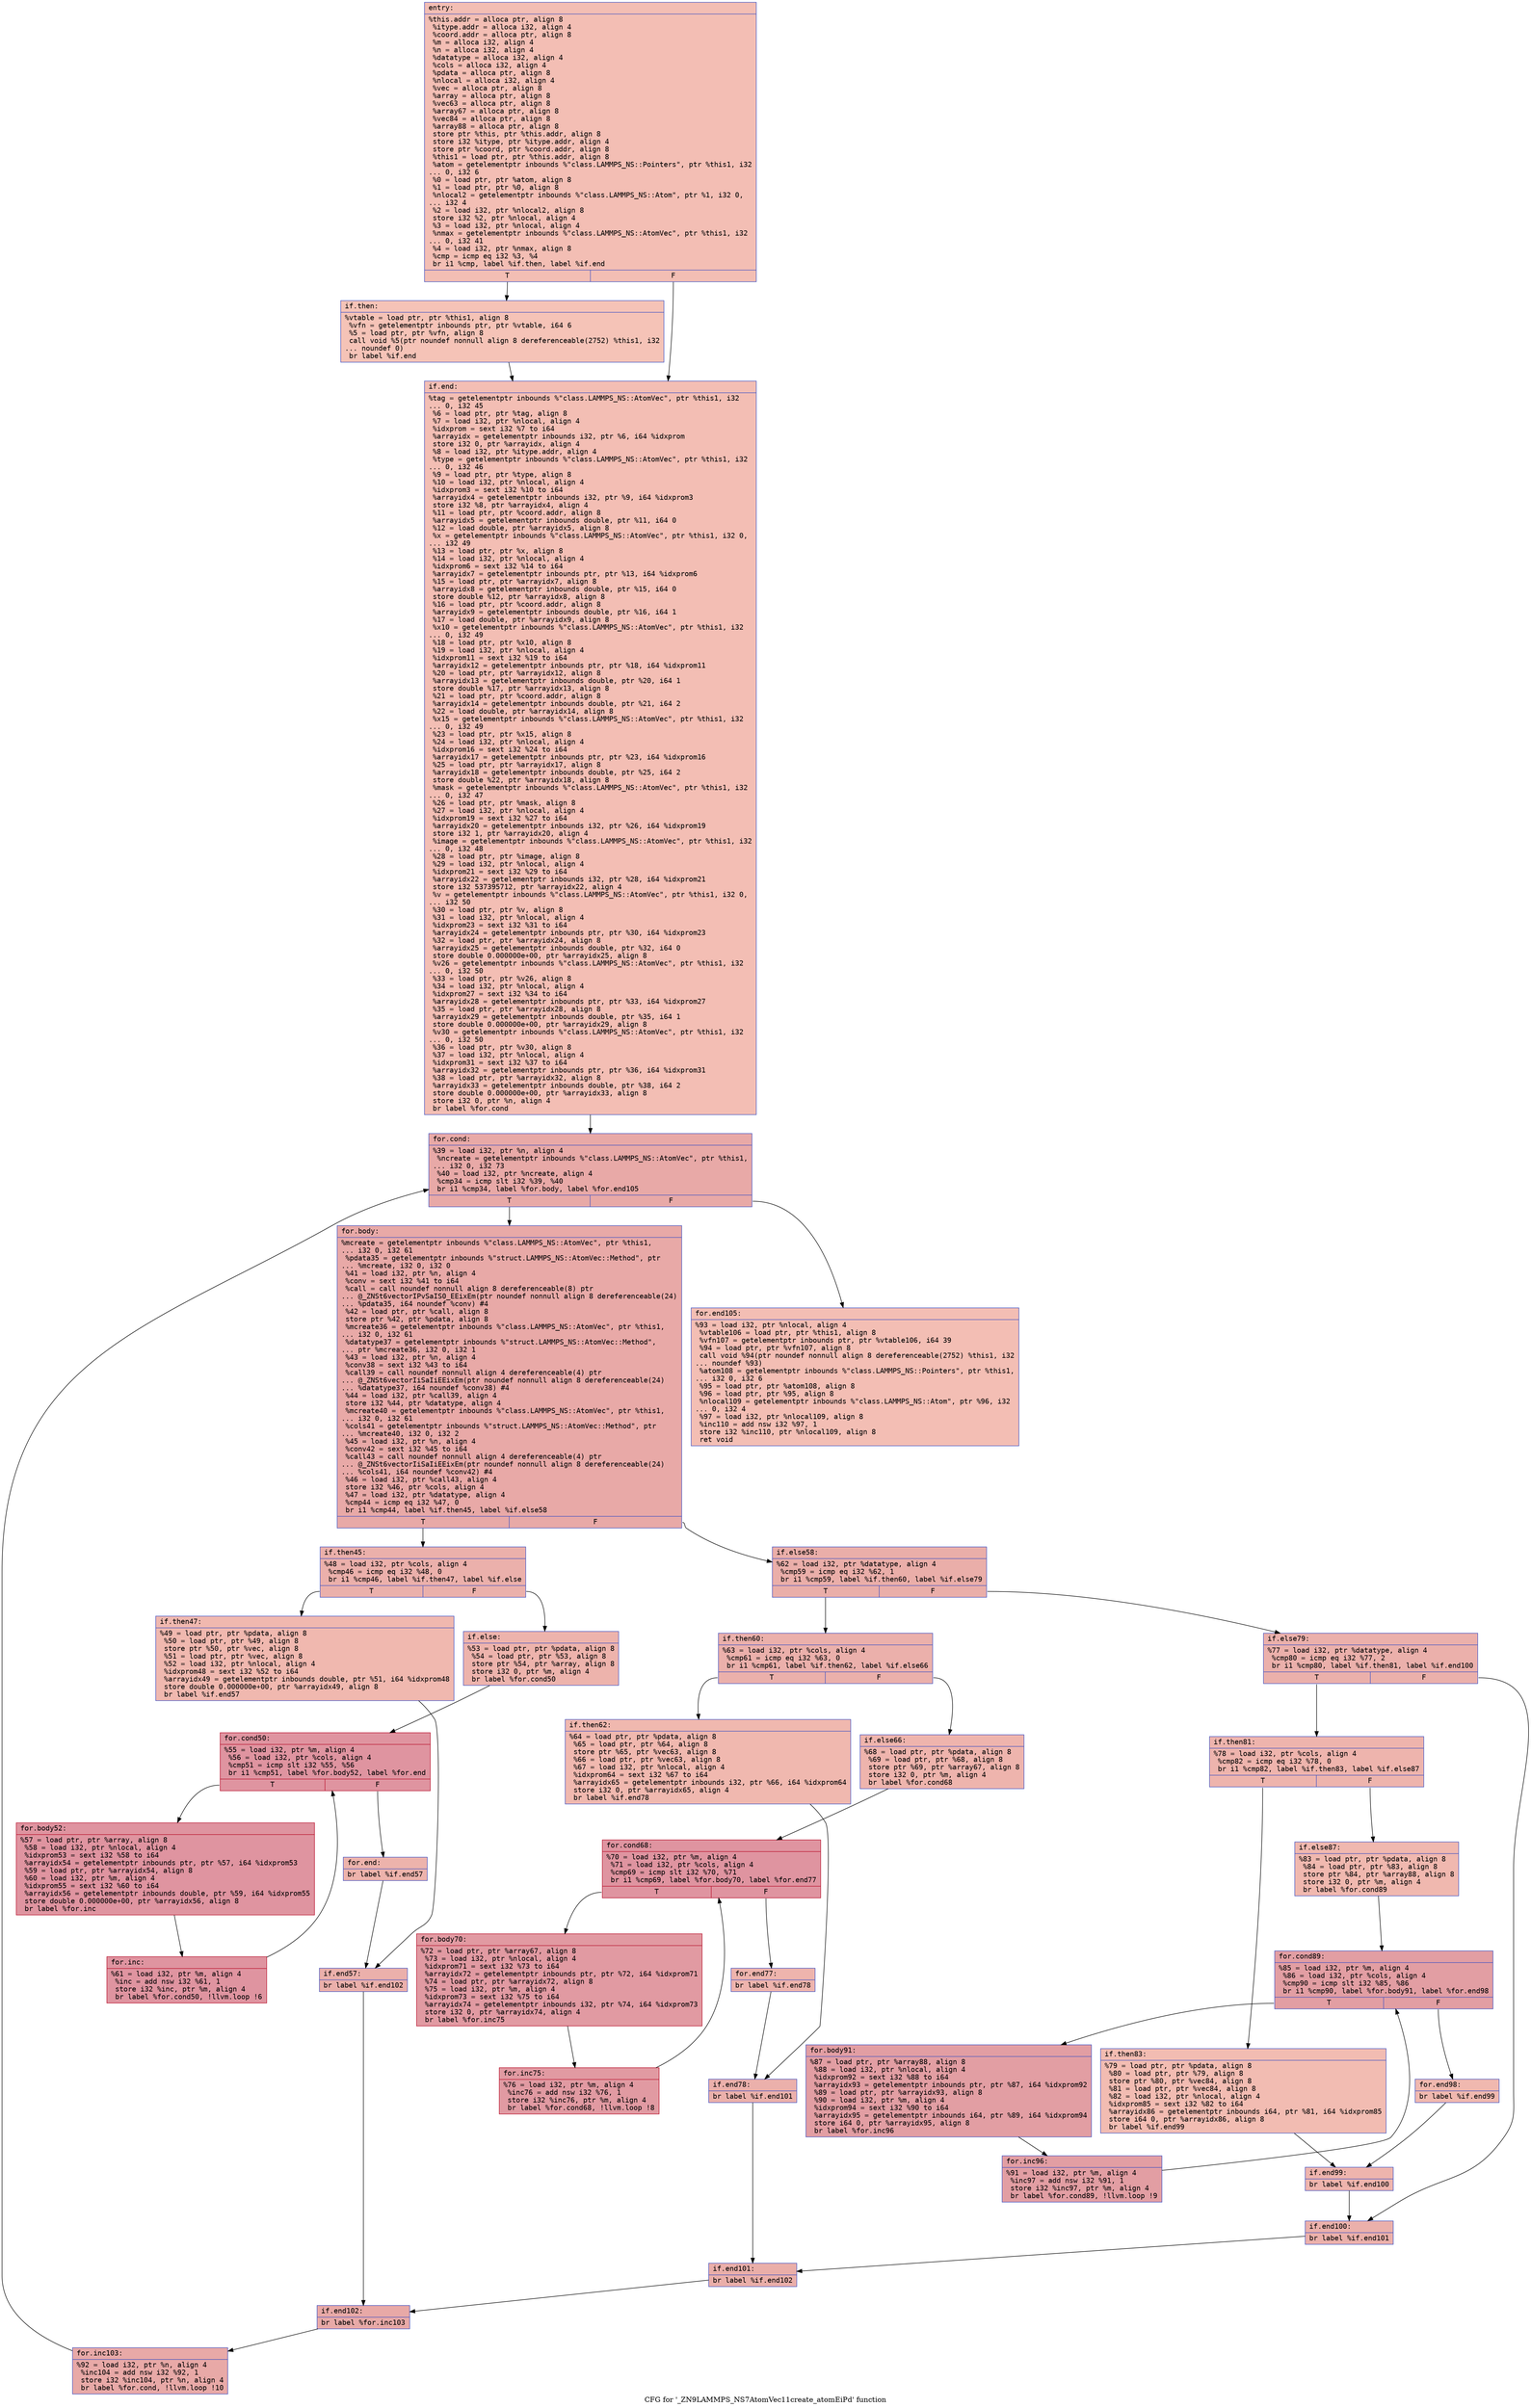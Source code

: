 digraph "CFG for '_ZN9LAMMPS_NS7AtomVec11create_atomEiPd' function" {
	label="CFG for '_ZN9LAMMPS_NS7AtomVec11create_atomEiPd' function";

	Node0x56285aae48f0 [shape=record,color="#3d50c3ff", style=filled, fillcolor="#e36c5570" fontname="Courier",label="{entry:\l|  %this.addr = alloca ptr, align 8\l  %itype.addr = alloca i32, align 4\l  %coord.addr = alloca ptr, align 8\l  %m = alloca i32, align 4\l  %n = alloca i32, align 4\l  %datatype = alloca i32, align 4\l  %cols = alloca i32, align 4\l  %pdata = alloca ptr, align 8\l  %nlocal = alloca i32, align 4\l  %vec = alloca ptr, align 8\l  %array = alloca ptr, align 8\l  %vec63 = alloca ptr, align 8\l  %array67 = alloca ptr, align 8\l  %vec84 = alloca ptr, align 8\l  %array88 = alloca ptr, align 8\l  store ptr %this, ptr %this.addr, align 8\l  store i32 %itype, ptr %itype.addr, align 4\l  store ptr %coord, ptr %coord.addr, align 8\l  %this1 = load ptr, ptr %this.addr, align 8\l  %atom = getelementptr inbounds %\"class.LAMMPS_NS::Pointers\", ptr %this1, i32\l... 0, i32 6\l  %0 = load ptr, ptr %atom, align 8\l  %1 = load ptr, ptr %0, align 8\l  %nlocal2 = getelementptr inbounds %\"class.LAMMPS_NS::Atom\", ptr %1, i32 0,\l... i32 4\l  %2 = load i32, ptr %nlocal2, align 8\l  store i32 %2, ptr %nlocal, align 4\l  %3 = load i32, ptr %nlocal, align 4\l  %nmax = getelementptr inbounds %\"class.LAMMPS_NS::AtomVec\", ptr %this1, i32\l... 0, i32 41\l  %4 = load i32, ptr %nmax, align 8\l  %cmp = icmp eq i32 %3, %4\l  br i1 %cmp, label %if.then, label %if.end\l|{<s0>T|<s1>F}}"];
	Node0x56285aae48f0:s0 -> Node0x56285aae5c90[tooltip="entry -> if.then\nProbability 50.00%" ];
	Node0x56285aae48f0:s1 -> Node0x56285aae4e40[tooltip="entry -> if.end\nProbability 50.00%" ];
	Node0x56285aae5c90 [shape=record,color="#3d50c3ff", style=filled, fillcolor="#e8765c70" fontname="Courier",label="{if.then:\l|  %vtable = load ptr, ptr %this1, align 8\l  %vfn = getelementptr inbounds ptr, ptr %vtable, i64 6\l  %5 = load ptr, ptr %vfn, align 8\l  call void %5(ptr noundef nonnull align 8 dereferenceable(2752) %this1, i32\l... noundef 0)\l  br label %if.end\l}"];
	Node0x56285aae5c90 -> Node0x56285aae4e40[tooltip="if.then -> if.end\nProbability 100.00%" ];
	Node0x56285aae4e40 [shape=record,color="#3d50c3ff", style=filled, fillcolor="#e36c5570" fontname="Courier",label="{if.end:\l|  %tag = getelementptr inbounds %\"class.LAMMPS_NS::AtomVec\", ptr %this1, i32\l... 0, i32 45\l  %6 = load ptr, ptr %tag, align 8\l  %7 = load i32, ptr %nlocal, align 4\l  %idxprom = sext i32 %7 to i64\l  %arrayidx = getelementptr inbounds i32, ptr %6, i64 %idxprom\l  store i32 0, ptr %arrayidx, align 4\l  %8 = load i32, ptr %itype.addr, align 4\l  %type = getelementptr inbounds %\"class.LAMMPS_NS::AtomVec\", ptr %this1, i32\l... 0, i32 46\l  %9 = load ptr, ptr %type, align 8\l  %10 = load i32, ptr %nlocal, align 4\l  %idxprom3 = sext i32 %10 to i64\l  %arrayidx4 = getelementptr inbounds i32, ptr %9, i64 %idxprom3\l  store i32 %8, ptr %arrayidx4, align 4\l  %11 = load ptr, ptr %coord.addr, align 8\l  %arrayidx5 = getelementptr inbounds double, ptr %11, i64 0\l  %12 = load double, ptr %arrayidx5, align 8\l  %x = getelementptr inbounds %\"class.LAMMPS_NS::AtomVec\", ptr %this1, i32 0,\l... i32 49\l  %13 = load ptr, ptr %x, align 8\l  %14 = load i32, ptr %nlocal, align 4\l  %idxprom6 = sext i32 %14 to i64\l  %arrayidx7 = getelementptr inbounds ptr, ptr %13, i64 %idxprom6\l  %15 = load ptr, ptr %arrayidx7, align 8\l  %arrayidx8 = getelementptr inbounds double, ptr %15, i64 0\l  store double %12, ptr %arrayidx8, align 8\l  %16 = load ptr, ptr %coord.addr, align 8\l  %arrayidx9 = getelementptr inbounds double, ptr %16, i64 1\l  %17 = load double, ptr %arrayidx9, align 8\l  %x10 = getelementptr inbounds %\"class.LAMMPS_NS::AtomVec\", ptr %this1, i32\l... 0, i32 49\l  %18 = load ptr, ptr %x10, align 8\l  %19 = load i32, ptr %nlocal, align 4\l  %idxprom11 = sext i32 %19 to i64\l  %arrayidx12 = getelementptr inbounds ptr, ptr %18, i64 %idxprom11\l  %20 = load ptr, ptr %arrayidx12, align 8\l  %arrayidx13 = getelementptr inbounds double, ptr %20, i64 1\l  store double %17, ptr %arrayidx13, align 8\l  %21 = load ptr, ptr %coord.addr, align 8\l  %arrayidx14 = getelementptr inbounds double, ptr %21, i64 2\l  %22 = load double, ptr %arrayidx14, align 8\l  %x15 = getelementptr inbounds %\"class.LAMMPS_NS::AtomVec\", ptr %this1, i32\l... 0, i32 49\l  %23 = load ptr, ptr %x15, align 8\l  %24 = load i32, ptr %nlocal, align 4\l  %idxprom16 = sext i32 %24 to i64\l  %arrayidx17 = getelementptr inbounds ptr, ptr %23, i64 %idxprom16\l  %25 = load ptr, ptr %arrayidx17, align 8\l  %arrayidx18 = getelementptr inbounds double, ptr %25, i64 2\l  store double %22, ptr %arrayidx18, align 8\l  %mask = getelementptr inbounds %\"class.LAMMPS_NS::AtomVec\", ptr %this1, i32\l... 0, i32 47\l  %26 = load ptr, ptr %mask, align 8\l  %27 = load i32, ptr %nlocal, align 4\l  %idxprom19 = sext i32 %27 to i64\l  %arrayidx20 = getelementptr inbounds i32, ptr %26, i64 %idxprom19\l  store i32 1, ptr %arrayidx20, align 4\l  %image = getelementptr inbounds %\"class.LAMMPS_NS::AtomVec\", ptr %this1, i32\l... 0, i32 48\l  %28 = load ptr, ptr %image, align 8\l  %29 = load i32, ptr %nlocal, align 4\l  %idxprom21 = sext i32 %29 to i64\l  %arrayidx22 = getelementptr inbounds i32, ptr %28, i64 %idxprom21\l  store i32 537395712, ptr %arrayidx22, align 4\l  %v = getelementptr inbounds %\"class.LAMMPS_NS::AtomVec\", ptr %this1, i32 0,\l... i32 50\l  %30 = load ptr, ptr %v, align 8\l  %31 = load i32, ptr %nlocal, align 4\l  %idxprom23 = sext i32 %31 to i64\l  %arrayidx24 = getelementptr inbounds ptr, ptr %30, i64 %idxprom23\l  %32 = load ptr, ptr %arrayidx24, align 8\l  %arrayidx25 = getelementptr inbounds double, ptr %32, i64 0\l  store double 0.000000e+00, ptr %arrayidx25, align 8\l  %v26 = getelementptr inbounds %\"class.LAMMPS_NS::AtomVec\", ptr %this1, i32\l... 0, i32 50\l  %33 = load ptr, ptr %v26, align 8\l  %34 = load i32, ptr %nlocal, align 4\l  %idxprom27 = sext i32 %34 to i64\l  %arrayidx28 = getelementptr inbounds ptr, ptr %33, i64 %idxprom27\l  %35 = load ptr, ptr %arrayidx28, align 8\l  %arrayidx29 = getelementptr inbounds double, ptr %35, i64 1\l  store double 0.000000e+00, ptr %arrayidx29, align 8\l  %v30 = getelementptr inbounds %\"class.LAMMPS_NS::AtomVec\", ptr %this1, i32\l... 0, i32 50\l  %36 = load ptr, ptr %v30, align 8\l  %37 = load i32, ptr %nlocal, align 4\l  %idxprom31 = sext i32 %37 to i64\l  %arrayidx32 = getelementptr inbounds ptr, ptr %36, i64 %idxprom31\l  %38 = load ptr, ptr %arrayidx32, align 8\l  %arrayidx33 = getelementptr inbounds double, ptr %38, i64 2\l  store double 0.000000e+00, ptr %arrayidx33, align 8\l  store i32 0, ptr %n, align 4\l  br label %for.cond\l}"];
	Node0x56285aae4e40 -> Node0x56285aaf15d0[tooltip="if.end -> for.cond\nProbability 100.00%" ];
	Node0x56285aaf15d0 [shape=record,color="#3d50c3ff", style=filled, fillcolor="#ca3b3770" fontname="Courier",label="{for.cond:\l|  %39 = load i32, ptr %n, align 4\l  %ncreate = getelementptr inbounds %\"class.LAMMPS_NS::AtomVec\", ptr %this1,\l... i32 0, i32 73\l  %40 = load i32, ptr %ncreate, align 4\l  %cmp34 = icmp slt i32 %39, %40\l  br i1 %cmp34, label %for.body, label %for.end105\l|{<s0>T|<s1>F}}"];
	Node0x56285aaf15d0:s0 -> Node0x56285aaf1980[tooltip="for.cond -> for.body\nProbability 96.88%" ];
	Node0x56285aaf15d0:s1 -> Node0x56285aaf1a00[tooltip="for.cond -> for.end105\nProbability 3.12%" ];
	Node0x56285aaf1980 [shape=record,color="#3d50c3ff", style=filled, fillcolor="#ca3b3770" fontname="Courier",label="{for.body:\l|  %mcreate = getelementptr inbounds %\"class.LAMMPS_NS::AtomVec\", ptr %this1,\l... i32 0, i32 61\l  %pdata35 = getelementptr inbounds %\"struct.LAMMPS_NS::AtomVec::Method\", ptr\l... %mcreate, i32 0, i32 0\l  %41 = load i32, ptr %n, align 4\l  %conv = sext i32 %41 to i64\l  %call = call noundef nonnull align 8 dereferenceable(8) ptr\l... @_ZNSt6vectorIPvSaIS0_EEixEm(ptr noundef nonnull align 8 dereferenceable(24)\l... %pdata35, i64 noundef %conv) #4\l  %42 = load ptr, ptr %call, align 8\l  store ptr %42, ptr %pdata, align 8\l  %mcreate36 = getelementptr inbounds %\"class.LAMMPS_NS::AtomVec\", ptr %this1,\l... i32 0, i32 61\l  %datatype37 = getelementptr inbounds %\"struct.LAMMPS_NS::AtomVec::Method\",\l... ptr %mcreate36, i32 0, i32 1\l  %43 = load i32, ptr %n, align 4\l  %conv38 = sext i32 %43 to i64\l  %call39 = call noundef nonnull align 4 dereferenceable(4) ptr\l... @_ZNSt6vectorIiSaIiEEixEm(ptr noundef nonnull align 8 dereferenceable(24)\l... %datatype37, i64 noundef %conv38) #4\l  %44 = load i32, ptr %call39, align 4\l  store i32 %44, ptr %datatype, align 4\l  %mcreate40 = getelementptr inbounds %\"class.LAMMPS_NS::AtomVec\", ptr %this1,\l... i32 0, i32 61\l  %cols41 = getelementptr inbounds %\"struct.LAMMPS_NS::AtomVec::Method\", ptr\l... %mcreate40, i32 0, i32 2\l  %45 = load i32, ptr %n, align 4\l  %conv42 = sext i32 %45 to i64\l  %call43 = call noundef nonnull align 4 dereferenceable(4) ptr\l... @_ZNSt6vectorIiSaIiEEixEm(ptr noundef nonnull align 8 dereferenceable(24)\l... %cols41, i64 noundef %conv42) #4\l  %46 = load i32, ptr %call43, align 4\l  store i32 %46, ptr %cols, align 4\l  %47 = load i32, ptr %datatype, align 4\l  %cmp44 = icmp eq i32 %47, 0\l  br i1 %cmp44, label %if.then45, label %if.else58\l|{<s0>T|<s1>F}}"];
	Node0x56285aaf1980:s0 -> Node0x56285aaf34c0[tooltip="for.body -> if.then45\nProbability 37.50%" ];
	Node0x56285aaf1980:s1 -> Node0x56285aaf3510[tooltip="for.body -> if.else58\nProbability 62.50%" ];
	Node0x56285aaf34c0 [shape=record,color="#3d50c3ff", style=filled, fillcolor="#d24b4070" fontname="Courier",label="{if.then45:\l|  %48 = load i32, ptr %cols, align 4\l  %cmp46 = icmp eq i32 %48, 0\l  br i1 %cmp46, label %if.then47, label %if.else\l|{<s0>T|<s1>F}}"];
	Node0x56285aaf34c0:s0 -> Node0x56285aaf3740[tooltip="if.then45 -> if.then47\nProbability 37.50%" ];
	Node0x56285aaf34c0:s1 -> Node0x56285aaf37c0[tooltip="if.then45 -> if.else\nProbability 62.50%" ];
	Node0x56285aaf3740 [shape=record,color="#3d50c3ff", style=filled, fillcolor="#dc5d4a70" fontname="Courier",label="{if.then47:\l|  %49 = load ptr, ptr %pdata, align 8\l  %50 = load ptr, ptr %49, align 8\l  store ptr %50, ptr %vec, align 8\l  %51 = load ptr, ptr %vec, align 8\l  %52 = load i32, ptr %nlocal, align 4\l  %idxprom48 = sext i32 %52 to i64\l  %arrayidx49 = getelementptr inbounds double, ptr %51, i64 %idxprom48\l  store double 0.000000e+00, ptr %arrayidx49, align 8\l  br label %if.end57\l}"];
	Node0x56285aaf3740 -> Node0x56285aaf3d90[tooltip="if.then47 -> if.end57\nProbability 100.00%" ];
	Node0x56285aaf37c0 [shape=record,color="#3d50c3ff", style=filled, fillcolor="#d6524470" fontname="Courier",label="{if.else:\l|  %53 = load ptr, ptr %pdata, align 8\l  %54 = load ptr, ptr %53, align 8\l  store ptr %54, ptr %array, align 8\l  store i32 0, ptr %m, align 4\l  br label %for.cond50\l}"];
	Node0x56285aaf37c0 -> Node0x56285aaf40c0[tooltip="if.else -> for.cond50\nProbability 100.00%" ];
	Node0x56285aaf40c0 [shape=record,color="#b70d28ff", style=filled, fillcolor="#b70d2870" fontname="Courier",label="{for.cond50:\l|  %55 = load i32, ptr %m, align 4\l  %56 = load i32, ptr %cols, align 4\l  %cmp51 = icmp slt i32 %55, %56\l  br i1 %cmp51, label %for.body52, label %for.end\l|{<s0>T|<s1>F}}"];
	Node0x56285aaf40c0:s0 -> Node0x56285aaf4360[tooltip="for.cond50 -> for.body52\nProbability 96.88%" ];
	Node0x56285aaf40c0:s1 -> Node0x56285aaf43e0[tooltip="for.cond50 -> for.end\nProbability 3.12%" ];
	Node0x56285aaf4360 [shape=record,color="#b70d28ff", style=filled, fillcolor="#b70d2870" fontname="Courier",label="{for.body52:\l|  %57 = load ptr, ptr %array, align 8\l  %58 = load i32, ptr %nlocal, align 4\l  %idxprom53 = sext i32 %58 to i64\l  %arrayidx54 = getelementptr inbounds ptr, ptr %57, i64 %idxprom53\l  %59 = load ptr, ptr %arrayidx54, align 8\l  %60 = load i32, ptr %m, align 4\l  %idxprom55 = sext i32 %60 to i64\l  %arrayidx56 = getelementptr inbounds double, ptr %59, i64 %idxprom55\l  store double 0.000000e+00, ptr %arrayidx56, align 8\l  br label %for.inc\l}"];
	Node0x56285aaf4360 -> Node0x56285aaef5b0[tooltip="for.body52 -> for.inc\nProbability 100.00%" ];
	Node0x56285aaef5b0 [shape=record,color="#b70d28ff", style=filled, fillcolor="#b70d2870" fontname="Courier",label="{for.inc:\l|  %61 = load i32, ptr %m, align 4\l  %inc = add nsw i32 %61, 1\l  store i32 %inc, ptr %m, align 4\l  br label %for.cond50, !llvm.loop !6\l}"];
	Node0x56285aaef5b0 -> Node0x56285aaf40c0[tooltip="for.inc -> for.cond50\nProbability 100.00%" ];
	Node0x56285aaf43e0 [shape=record,color="#3d50c3ff", style=filled, fillcolor="#d6524470" fontname="Courier",label="{for.end:\l|  br label %if.end57\l}"];
	Node0x56285aaf43e0 -> Node0x56285aaf3d90[tooltip="for.end -> if.end57\nProbability 100.00%" ];
	Node0x56285aaf3d90 [shape=record,color="#3d50c3ff", style=filled, fillcolor="#d24b4070" fontname="Courier",label="{if.end57:\l|  br label %if.end102\l}"];
	Node0x56285aaf3d90 -> Node0x56285aaf5560[tooltip="if.end57 -> if.end102\nProbability 100.00%" ];
	Node0x56285aaf3510 [shape=record,color="#3d50c3ff", style=filled, fillcolor="#d0473d70" fontname="Courier",label="{if.else58:\l|  %62 = load i32, ptr %datatype, align 4\l  %cmp59 = icmp eq i32 %62, 1\l  br i1 %cmp59, label %if.then60, label %if.else79\l|{<s0>T|<s1>F}}"];
	Node0x56285aaf3510:s0 -> Node0x56285aaf5780[tooltip="if.else58 -> if.then60\nProbability 50.00%" ];
	Node0x56285aaf3510:s1 -> Node0x56285aaf5800[tooltip="if.else58 -> if.else79\nProbability 50.00%" ];
	Node0x56285aaf5780 [shape=record,color="#3d50c3ff", style=filled, fillcolor="#d24b4070" fontname="Courier",label="{if.then60:\l|  %63 = load i32, ptr %cols, align 4\l  %cmp61 = icmp eq i32 %63, 0\l  br i1 %cmp61, label %if.then62, label %if.else66\l|{<s0>T|<s1>F}}"];
	Node0x56285aaf5780:s0 -> Node0x56285aaf5a60[tooltip="if.then60 -> if.then62\nProbability 37.50%" ];
	Node0x56285aaf5780:s1 -> Node0x56285aaf5ae0[tooltip="if.then60 -> if.else66\nProbability 62.50%" ];
	Node0x56285aaf5a60 [shape=record,color="#3d50c3ff", style=filled, fillcolor="#dc5d4a70" fontname="Courier",label="{if.then62:\l|  %64 = load ptr, ptr %pdata, align 8\l  %65 = load ptr, ptr %64, align 8\l  store ptr %65, ptr %vec63, align 8\l  %66 = load ptr, ptr %vec63, align 8\l  %67 = load i32, ptr %nlocal, align 4\l  %idxprom64 = sext i32 %67 to i64\l  %arrayidx65 = getelementptr inbounds i32, ptr %66, i64 %idxprom64\l  store i32 0, ptr %arrayidx65, align 4\l  br label %if.end78\l}"];
	Node0x56285aaf5a60 -> Node0x56285aaf60c0[tooltip="if.then62 -> if.end78\nProbability 100.00%" ];
	Node0x56285aaf5ae0 [shape=record,color="#3d50c3ff", style=filled, fillcolor="#d8564670" fontname="Courier",label="{if.else66:\l|  %68 = load ptr, ptr %pdata, align 8\l  %69 = load ptr, ptr %68, align 8\l  store ptr %69, ptr %array67, align 8\l  store i32 0, ptr %m, align 4\l  br label %for.cond68\l}"];
	Node0x56285aaf5ae0 -> Node0x56285aaf63f0[tooltip="if.else66 -> for.cond68\nProbability 100.00%" ];
	Node0x56285aaf63f0 [shape=record,color="#b70d28ff", style=filled, fillcolor="#b70d2870" fontname="Courier",label="{for.cond68:\l|  %70 = load i32, ptr %m, align 4\l  %71 = load i32, ptr %cols, align 4\l  %cmp69 = icmp slt i32 %70, %71\l  br i1 %cmp69, label %for.body70, label %for.end77\l|{<s0>T|<s1>F}}"];
	Node0x56285aaf63f0:s0 -> Node0x56285aaf6690[tooltip="for.cond68 -> for.body70\nProbability 96.88%" ];
	Node0x56285aaf63f0:s1 -> Node0x56285aaf6710[tooltip="for.cond68 -> for.end77\nProbability 3.12%" ];
	Node0x56285aaf6690 [shape=record,color="#b70d28ff", style=filled, fillcolor="#bb1b2c70" fontname="Courier",label="{for.body70:\l|  %72 = load ptr, ptr %array67, align 8\l  %73 = load i32, ptr %nlocal, align 4\l  %idxprom71 = sext i32 %73 to i64\l  %arrayidx72 = getelementptr inbounds ptr, ptr %72, i64 %idxprom71\l  %74 = load ptr, ptr %arrayidx72, align 8\l  %75 = load i32, ptr %m, align 4\l  %idxprom73 = sext i32 %75 to i64\l  %arrayidx74 = getelementptr inbounds i32, ptr %74, i64 %idxprom73\l  store i32 0, ptr %arrayidx74, align 4\l  br label %for.inc75\l}"];
	Node0x56285aaf6690 -> Node0x56285aaf6dc0[tooltip="for.body70 -> for.inc75\nProbability 100.00%" ];
	Node0x56285aaf6dc0 [shape=record,color="#b70d28ff", style=filled, fillcolor="#bb1b2c70" fontname="Courier",label="{for.inc75:\l|  %76 = load i32, ptr %m, align 4\l  %inc76 = add nsw i32 %76, 1\l  store i32 %inc76, ptr %m, align 4\l  br label %for.cond68, !llvm.loop !8\l}"];
	Node0x56285aaf6dc0 -> Node0x56285aaf63f0[tooltip="for.inc75 -> for.cond68\nProbability 100.00%" ];
	Node0x56285aaf6710 [shape=record,color="#3d50c3ff", style=filled, fillcolor="#d8564670" fontname="Courier",label="{for.end77:\l|  br label %if.end78\l}"];
	Node0x56285aaf6710 -> Node0x56285aaf60c0[tooltip="for.end77 -> if.end78\nProbability 100.00%" ];
	Node0x56285aaf60c0 [shape=record,color="#3d50c3ff", style=filled, fillcolor="#d24b4070" fontname="Courier",label="{if.end78:\l|  br label %if.end101\l}"];
	Node0x56285aaf60c0 -> Node0x56285aaf72b0[tooltip="if.end78 -> if.end101\nProbability 100.00%" ];
	Node0x56285aaf5800 [shape=record,color="#3d50c3ff", style=filled, fillcolor="#d24b4070" fontname="Courier",label="{if.else79:\l|  %77 = load i32, ptr %datatype, align 4\l  %cmp80 = icmp eq i32 %77, 2\l  br i1 %cmp80, label %if.then81, label %if.end100\l|{<s0>T|<s1>F}}"];
	Node0x56285aaf5800:s0 -> Node0x56285aaf74d0[tooltip="if.else79 -> if.then81\nProbability 50.00%" ];
	Node0x56285aaf5800:s1 -> Node0x56285aaf7550[tooltip="if.else79 -> if.end100\nProbability 50.00%" ];
	Node0x56285aaf74d0 [shape=record,color="#3d50c3ff", style=filled, fillcolor="#d8564670" fontname="Courier",label="{if.then81:\l|  %78 = load i32, ptr %cols, align 4\l  %cmp82 = icmp eq i32 %78, 0\l  br i1 %cmp82, label %if.then83, label %if.else87\l|{<s0>T|<s1>F}}"];
	Node0x56285aaf74d0:s0 -> Node0x56285aaf77b0[tooltip="if.then81 -> if.then83\nProbability 37.50%" ];
	Node0x56285aaf74d0:s1 -> Node0x56285aaf7830[tooltip="if.then81 -> if.else87\nProbability 62.50%" ];
	Node0x56285aaf77b0 [shape=record,color="#3d50c3ff", style=filled, fillcolor="#e1675170" fontname="Courier",label="{if.then83:\l|  %79 = load ptr, ptr %pdata, align 8\l  %80 = load ptr, ptr %79, align 8\l  store ptr %80, ptr %vec84, align 8\l  %81 = load ptr, ptr %vec84, align 8\l  %82 = load i32, ptr %nlocal, align 4\l  %idxprom85 = sext i32 %82 to i64\l  %arrayidx86 = getelementptr inbounds i64, ptr %81, i64 %idxprom85\l  store i64 0, ptr %arrayidx86, align 8\l  br label %if.end99\l}"];
	Node0x56285aaf77b0 -> Node0x56285aaf7e10[tooltip="if.then83 -> if.end99\nProbability 100.00%" ];
	Node0x56285aaf7830 [shape=record,color="#3d50c3ff", style=filled, fillcolor="#dc5d4a70" fontname="Courier",label="{if.else87:\l|  %83 = load ptr, ptr %pdata, align 8\l  %84 = load ptr, ptr %83, align 8\l  store ptr %84, ptr %array88, align 8\l  store i32 0, ptr %m, align 4\l  br label %for.cond89\l}"];
	Node0x56285aaf7830 -> Node0x56285aaf8140[tooltip="if.else87 -> for.cond89\nProbability 100.00%" ];
	Node0x56285aaf8140 [shape=record,color="#3d50c3ff", style=filled, fillcolor="#be242e70" fontname="Courier",label="{for.cond89:\l|  %85 = load i32, ptr %m, align 4\l  %86 = load i32, ptr %cols, align 4\l  %cmp90 = icmp slt i32 %85, %86\l  br i1 %cmp90, label %for.body91, label %for.end98\l|{<s0>T|<s1>F}}"];
	Node0x56285aaf8140:s0 -> Node0x56285aaf83e0[tooltip="for.cond89 -> for.body91\nProbability 96.88%" ];
	Node0x56285aaf8140:s1 -> Node0x56285aaf8460[tooltip="for.cond89 -> for.end98\nProbability 3.12%" ];
	Node0x56285aaf83e0 [shape=record,color="#3d50c3ff", style=filled, fillcolor="#be242e70" fontname="Courier",label="{for.body91:\l|  %87 = load ptr, ptr %array88, align 8\l  %88 = load i32, ptr %nlocal, align 4\l  %idxprom92 = sext i32 %88 to i64\l  %arrayidx93 = getelementptr inbounds ptr, ptr %87, i64 %idxprom92\l  %89 = load ptr, ptr %arrayidx93, align 8\l  %90 = load i32, ptr %m, align 4\l  %idxprom94 = sext i32 %90 to i64\l  %arrayidx95 = getelementptr inbounds i64, ptr %89, i64 %idxprom94\l  store i64 0, ptr %arrayidx95, align 8\l  br label %for.inc96\l}"];
	Node0x56285aaf83e0 -> Node0x56285aaf8b10[tooltip="for.body91 -> for.inc96\nProbability 100.00%" ];
	Node0x56285aaf8b10 [shape=record,color="#3d50c3ff", style=filled, fillcolor="#be242e70" fontname="Courier",label="{for.inc96:\l|  %91 = load i32, ptr %m, align 4\l  %inc97 = add nsw i32 %91, 1\l  store i32 %inc97, ptr %m, align 4\l  br label %for.cond89, !llvm.loop !9\l}"];
	Node0x56285aaf8b10 -> Node0x56285aaf8140[tooltip="for.inc96 -> for.cond89\nProbability 100.00%" ];
	Node0x56285aaf8460 [shape=record,color="#3d50c3ff", style=filled, fillcolor="#dc5d4a70" fontname="Courier",label="{for.end98:\l|  br label %if.end99\l}"];
	Node0x56285aaf8460 -> Node0x56285aaf7e10[tooltip="for.end98 -> if.end99\nProbability 100.00%" ];
	Node0x56285aaf7e10 [shape=record,color="#3d50c3ff", style=filled, fillcolor="#d8564670" fontname="Courier",label="{if.end99:\l|  br label %if.end100\l}"];
	Node0x56285aaf7e10 -> Node0x56285aaf7550[tooltip="if.end99 -> if.end100\nProbability 100.00%" ];
	Node0x56285aaf7550 [shape=record,color="#3d50c3ff", style=filled, fillcolor="#d24b4070" fontname="Courier",label="{if.end100:\l|  br label %if.end101\l}"];
	Node0x56285aaf7550 -> Node0x56285aaf72b0[tooltip="if.end100 -> if.end101\nProbability 100.00%" ];
	Node0x56285aaf72b0 [shape=record,color="#3d50c3ff", style=filled, fillcolor="#d0473d70" fontname="Courier",label="{if.end101:\l|  br label %if.end102\l}"];
	Node0x56285aaf72b0 -> Node0x56285aaf5560[tooltip="if.end101 -> if.end102\nProbability 100.00%" ];
	Node0x56285aaf5560 [shape=record,color="#3d50c3ff", style=filled, fillcolor="#ca3b3770" fontname="Courier",label="{if.end102:\l|  br label %for.inc103\l}"];
	Node0x56285aaf5560 -> Node0x56285aaf9150[tooltip="if.end102 -> for.inc103\nProbability 100.00%" ];
	Node0x56285aaf9150 [shape=record,color="#3d50c3ff", style=filled, fillcolor="#ca3b3770" fontname="Courier",label="{for.inc103:\l|  %92 = load i32, ptr %n, align 4\l  %inc104 = add nsw i32 %92, 1\l  store i32 %inc104, ptr %n, align 4\l  br label %for.cond, !llvm.loop !10\l}"];
	Node0x56285aaf9150 -> Node0x56285aaf15d0[tooltip="for.inc103 -> for.cond\nProbability 100.00%" ];
	Node0x56285aaf1a00 [shape=record,color="#3d50c3ff", style=filled, fillcolor="#e36c5570" fontname="Courier",label="{for.end105:\l|  %93 = load i32, ptr %nlocal, align 4\l  %vtable106 = load ptr, ptr %this1, align 8\l  %vfn107 = getelementptr inbounds ptr, ptr %vtable106, i64 39\l  %94 = load ptr, ptr %vfn107, align 8\l  call void %94(ptr noundef nonnull align 8 dereferenceable(2752) %this1, i32\l... noundef %93)\l  %atom108 = getelementptr inbounds %\"class.LAMMPS_NS::Pointers\", ptr %this1,\l... i32 0, i32 6\l  %95 = load ptr, ptr %atom108, align 8\l  %96 = load ptr, ptr %95, align 8\l  %nlocal109 = getelementptr inbounds %\"class.LAMMPS_NS::Atom\", ptr %96, i32\l... 0, i32 4\l  %97 = load i32, ptr %nlocal109, align 8\l  %inc110 = add nsw i32 %97, 1\l  store i32 %inc110, ptr %nlocal109, align 8\l  ret void\l}"];
}
